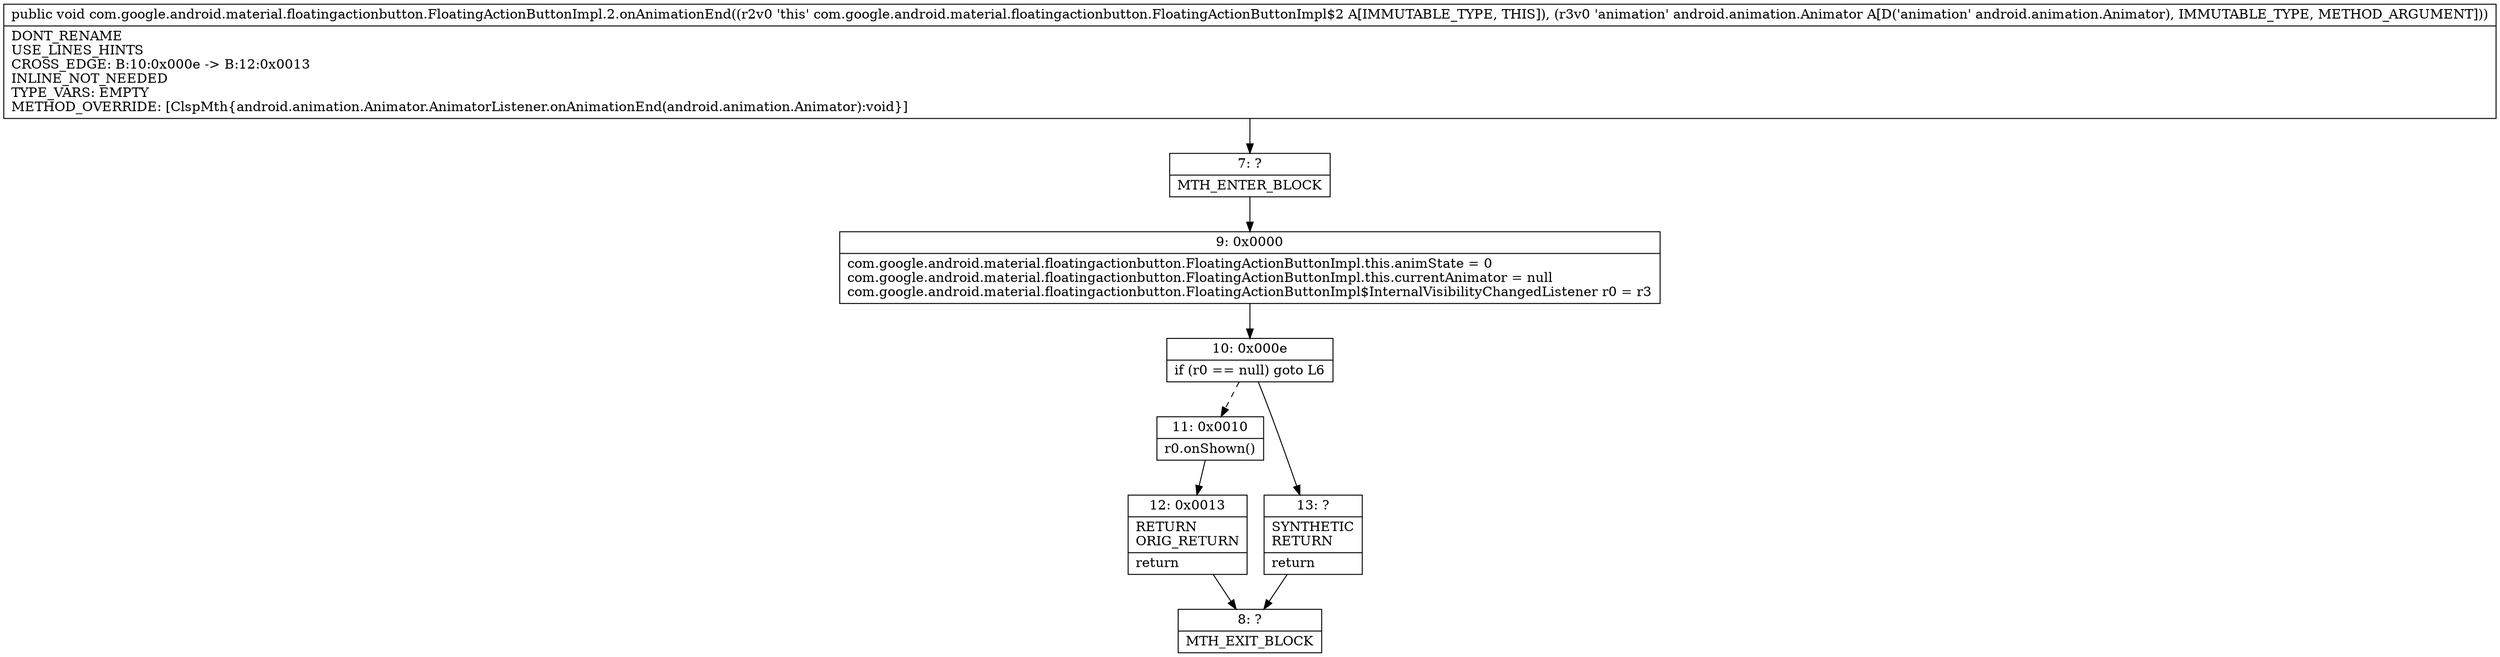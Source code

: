 digraph "CFG forcom.google.android.material.floatingactionbutton.FloatingActionButtonImpl.2.onAnimationEnd(Landroid\/animation\/Animator;)V" {
Node_7 [shape=record,label="{7\:\ ?|MTH_ENTER_BLOCK\l}"];
Node_9 [shape=record,label="{9\:\ 0x0000|com.google.android.material.floatingactionbutton.FloatingActionButtonImpl.this.animState = 0\lcom.google.android.material.floatingactionbutton.FloatingActionButtonImpl.this.currentAnimator = null\lcom.google.android.material.floatingactionbutton.FloatingActionButtonImpl$InternalVisibilityChangedListener r0 = r3\l}"];
Node_10 [shape=record,label="{10\:\ 0x000e|if (r0 == null) goto L6\l}"];
Node_11 [shape=record,label="{11\:\ 0x0010|r0.onShown()\l}"];
Node_12 [shape=record,label="{12\:\ 0x0013|RETURN\lORIG_RETURN\l|return\l}"];
Node_8 [shape=record,label="{8\:\ ?|MTH_EXIT_BLOCK\l}"];
Node_13 [shape=record,label="{13\:\ ?|SYNTHETIC\lRETURN\l|return\l}"];
MethodNode[shape=record,label="{public void com.google.android.material.floatingactionbutton.FloatingActionButtonImpl.2.onAnimationEnd((r2v0 'this' com.google.android.material.floatingactionbutton.FloatingActionButtonImpl$2 A[IMMUTABLE_TYPE, THIS]), (r3v0 'animation' android.animation.Animator A[D('animation' android.animation.Animator), IMMUTABLE_TYPE, METHOD_ARGUMENT]))  | DONT_RENAME\lUSE_LINES_HINTS\lCROSS_EDGE: B:10:0x000e \-\> B:12:0x0013\lINLINE_NOT_NEEDED\lTYPE_VARS: EMPTY\lMETHOD_OVERRIDE: [ClspMth\{android.animation.Animator.AnimatorListener.onAnimationEnd(android.animation.Animator):void\}]\l}"];
MethodNode -> Node_7;Node_7 -> Node_9;
Node_9 -> Node_10;
Node_10 -> Node_11[style=dashed];
Node_10 -> Node_13;
Node_11 -> Node_12;
Node_12 -> Node_8;
Node_13 -> Node_8;
}

